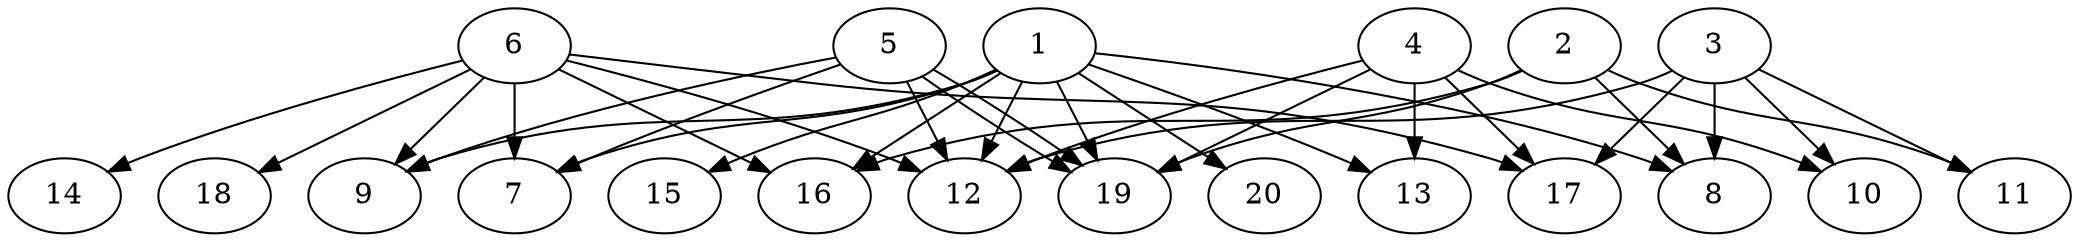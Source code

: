 // DAG automatically generated by daggen at Wed Jul 24 21:20:53 2019
// ./daggen --dot -n 20 --ccr 0.3 --fat 0.8 --regular 0.5 --density 0.7 --mindata 5242880 --maxdata 52428800 
digraph G {
  1 [size="138407253", alpha="0.12", expect_size="41522176"] 
  1 -> 7 [size ="41522176"]
  1 -> 8 [size ="41522176"]
  1 -> 9 [size ="41522176"]
  1 -> 12 [size ="41522176"]
  1 -> 13 [size ="41522176"]
  1 -> 15 [size ="41522176"]
  1 -> 16 [size ="41522176"]
  1 -> 19 [size ="41522176"]
  1 -> 20 [size ="41522176"]
  2 [size="85684907", alpha="0.14", expect_size="25705472"] 
  2 -> 8 [size ="25705472"]
  2 -> 11 [size ="25705472"]
  2 -> 16 [size ="25705472"]
  2 -> 19 [size ="25705472"]
  3 [size="33778347", alpha="0.03", expect_size="10133504"] 
  3 -> 8 [size ="10133504"]
  3 -> 10 [size ="10133504"]
  3 -> 11 [size ="10133504"]
  3 -> 12 [size ="10133504"]
  3 -> 17 [size ="10133504"]
  4 [size="63802027", alpha="0.07", expect_size="19140608"] 
  4 -> 10 [size ="19140608"]
  4 -> 12 [size ="19140608"]
  4 -> 13 [size ="19140608"]
  4 -> 17 [size ="19140608"]
  4 -> 19 [size ="19140608"]
  5 [size="148561920", alpha="0.19", expect_size="44568576"] 
  5 -> 7 [size ="44568576"]
  5 -> 9 [size ="44568576"]
  5 -> 12 [size ="44568576"]
  5 -> 19 [size ="44568576"]
  5 -> 19 [size ="44568576"]
  6 [size="37522773", alpha="0.04", expect_size="11256832"] 
  6 -> 7 [size ="11256832"]
  6 -> 9 [size ="11256832"]
  6 -> 12 [size ="11256832"]
  6 -> 14 [size ="11256832"]
  6 -> 16 [size ="11256832"]
  6 -> 17 [size ="11256832"]
  6 -> 18 [size ="11256832"]
  7 [size="84217173", alpha="0.19", expect_size="25265152"] 
  8 [size="113326080", alpha="0.03", expect_size="33997824"] 
  9 [size="167263573", alpha="0.18", expect_size="50179072"] 
  10 [size="41424213", alpha="0.01", expect_size="12427264"] 
  11 [size="33396053", alpha="0.20", expect_size="10018816"] 
  12 [size="129761280", alpha="0.10", expect_size="38928384"] 
  13 [size="81083733", alpha="0.02", expect_size="24325120"] 
  14 [size="106683733", alpha="0.11", expect_size="32005120"] 
  15 [size="158208000", alpha="0.01", expect_size="47462400"] 
  16 [size="152623787", alpha="0.00", expect_size="45787136"] 
  17 [size="27948373", alpha="0.14", expect_size="8384512"] 
  18 [size="17882453", alpha="0.20", expect_size="5364736"] 
  19 [size="43588267", alpha="0.08", expect_size="13076480"] 
  20 [size="24582827", alpha="0.03", expect_size="7374848"] 
}
